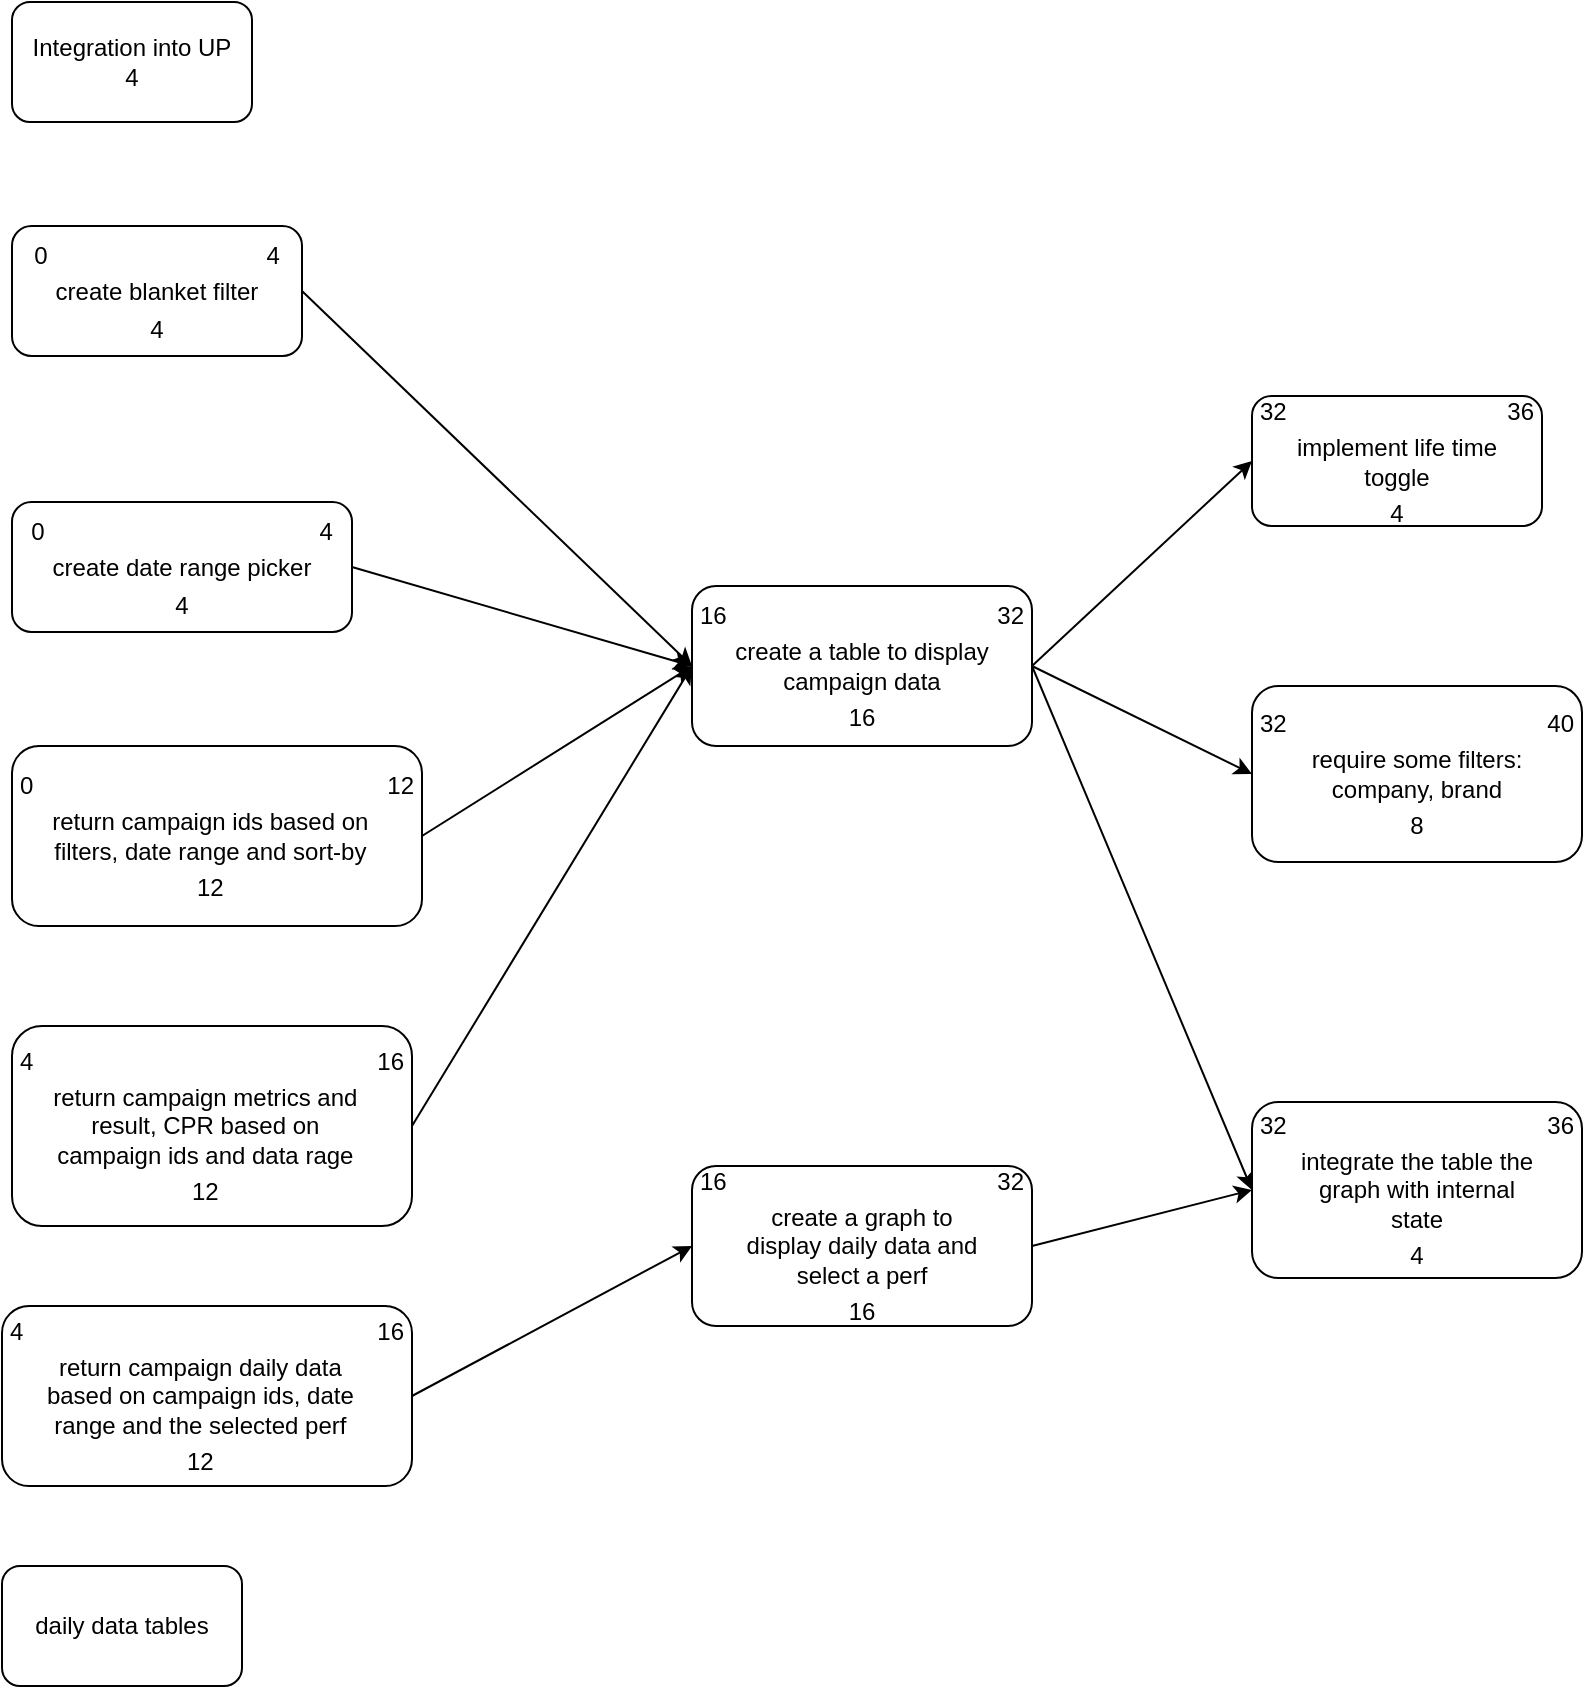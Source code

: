 <mxfile version="12.0.2" type="github" pages="1"><diagram id="wcPwf61IlofIj1SPeGoB" name="Page-1"><mxGraphModel dx="1356" dy="705" grid="1" gridSize="10" guides="1" tooltips="1" connect="1" arrows="1" fold="1" page="1" pageScale="1" pageWidth="850" pageHeight="1100" math="0" shadow="0"><root><mxCell id="0"/><mxCell id="1" parent="0"/><mxCell id="z0LClyLE_hd_wA6Aee72-8" style="rounded=0;orthogonalLoop=1;jettySize=auto;html=1;entryX=0;entryY=0.5;entryDx=0;entryDy=0;exitX=1;exitY=0.5;exitDx=0;exitDy=0;" edge="1" parent="1" source="z0LClyLE_hd_wA6Aee72-24" target="z0LClyLE_hd_wA6Aee72-6"><mxGeometry relative="1" as="geometry"><mxPoint x="140" y="160" as="sourcePoint"/></mxGeometry></mxCell><mxCell id="z0LClyLE_hd_wA6Aee72-9" style="edgeStyle=none;rounded=0;orthogonalLoop=1;jettySize=auto;html=1;entryX=0;entryY=0.5;entryDx=0;entryDy=0;exitX=1;exitY=0.5;exitDx=0;exitDy=0;" edge="1" parent="1" source="z0LClyLE_hd_wA6Aee72-23" target="z0LClyLE_hd_wA6Aee72-6"><mxGeometry relative="1" as="geometry"><mxPoint x="290" y="340" as="targetPoint"/><mxPoint x="170" y="296.981" as="sourcePoint"/></mxGeometry></mxCell><mxCell id="z0LClyLE_hd_wA6Aee72-10" style="edgeStyle=none;rounded=0;orthogonalLoop=1;jettySize=auto;html=1;entryX=0;entryY=0.5;entryDx=0;entryDy=0;exitX=1;exitY=0.5;exitDx=0;exitDy=0;" edge="1" parent="1" source="z0LClyLE_hd_wA6Aee72-21" target="z0LClyLE_hd_wA6Aee72-6"><mxGeometry relative="1" as="geometry"><mxPoint x="190" y="425" as="sourcePoint"/></mxGeometry></mxCell><mxCell id="z0LClyLE_hd_wA6Aee72-11" style="edgeStyle=none;rounded=0;orthogonalLoop=1;jettySize=auto;html=1;entryX=0;entryY=0.5;entryDx=0;entryDy=0;exitX=1;exitY=0.5;exitDx=0;exitDy=0;" edge="1" parent="1" source="z0LClyLE_hd_wA6Aee72-4" target="z0LClyLE_hd_wA6Aee72-6"><mxGeometry relative="1" as="geometry"><mxPoint x="290" y="340" as="targetPoint"/></mxGeometry></mxCell><mxCell id="z0LClyLE_hd_wA6Aee72-4" value="&lt;div&gt;&lt;table&gt;&lt;tbody&gt;&lt;tr&gt;&lt;td&gt;4&lt;/td&gt;&lt;td&gt;&lt;br&gt;&lt;/td&gt;&lt;td&gt;16&lt;/td&gt;&lt;/tr&gt;&lt;tr&gt;&lt;td&gt;&lt;br&gt;&lt;/td&gt;&lt;td&gt;return campaign metrics and result, CPR based on campaign ids and data rage&lt;br&gt;&lt;/td&gt;&lt;td&gt;&lt;br&gt;&lt;/td&gt;&lt;/tr&gt;&lt;tr&gt;&lt;td&gt;&lt;br&gt;&lt;/td&gt;&lt;td&gt;12&lt;/td&gt;&lt;td&gt;&lt;br&gt;&lt;/td&gt;&lt;/tr&gt;&lt;/tbody&gt;&lt;/table&gt;&lt;/div&gt;" style="rounded=1;whiteSpace=wrap;html=1;align=center;" vertex="1" parent="1"><mxGeometry x="20" y="530" width="200" height="100" as="geometry"/></mxCell><mxCell id="z0LClyLE_hd_wA6Aee72-13" style="edgeStyle=none;rounded=0;orthogonalLoop=1;jettySize=auto;html=1;entryX=0;entryY=0.5;entryDx=0;entryDy=0;exitX=1;exitY=0.5;exitDx=0;exitDy=0;" edge="1" parent="1" source="z0LClyLE_hd_wA6Aee72-22" target="z0LClyLE_hd_wA6Aee72-26"><mxGeometry relative="1" as="geometry"><mxPoint x="200" y="715" as="sourcePoint"/><mxPoint x="370" y="715" as="targetPoint"/></mxGeometry></mxCell><mxCell id="z0LClyLE_hd_wA6Aee72-15" style="edgeStyle=none;rounded=0;orthogonalLoop=1;jettySize=auto;html=1;entryX=0;entryY=0.5;entryDx=0;entryDy=0;exitX=1;exitY=0.5;exitDx=0;exitDy=0;" edge="1" parent="1" source="z0LClyLE_hd_wA6Aee72-6" target="z0LClyLE_hd_wA6Aee72-27"><mxGeometry relative="1" as="geometry"><mxPoint x="670" y="270" as="targetPoint"/></mxGeometry></mxCell><mxCell id="z0LClyLE_hd_wA6Aee72-18" style="edgeStyle=none;rounded=0;orthogonalLoop=1;jettySize=auto;html=1;entryX=0;entryY=0.5;entryDx=0;entryDy=0;exitX=1;exitY=0.5;exitDx=0;exitDy=0;" edge="1" parent="1" source="z0LClyLE_hd_wA6Aee72-6" target="z0LClyLE_hd_wA6Aee72-29"><mxGeometry relative="1" as="geometry"><mxPoint x="670" y="590" as="targetPoint"/></mxGeometry></mxCell><mxCell id="z0LClyLE_hd_wA6Aee72-20" style="edgeStyle=none;rounded=0;orthogonalLoop=1;jettySize=auto;html=1;entryX=0;entryY=0.5;entryDx=0;entryDy=0;exitX=1;exitY=0.5;exitDx=0;exitDy=0;" edge="1" parent="1" source="z0LClyLE_hd_wA6Aee72-6" target="z0LClyLE_hd_wA6Aee72-28"><mxGeometry relative="1" as="geometry"><mxPoint x="670" y="425" as="targetPoint"/></mxGeometry></mxCell><mxCell id="z0LClyLE_hd_wA6Aee72-6" value="&lt;table&gt;&lt;tbody&gt;&lt;tr&gt;&lt;td&gt;16&lt;/td&gt;&lt;td&gt;&lt;br&gt;&lt;/td&gt;&lt;td&gt;32&lt;/td&gt;&lt;/tr&gt;&lt;tr&gt;&lt;td&gt;&lt;br&gt;&lt;/td&gt;&lt;td&gt;create a table to display campaign data&lt;br&gt;&lt;/td&gt;&lt;td&gt;&lt;br&gt;&lt;/td&gt;&lt;/tr&gt;&lt;tr&gt;&lt;td&gt;&lt;br&gt;&lt;/td&gt;&lt;td&gt;16&lt;/td&gt;&lt;td&gt;&lt;br&gt;&lt;/td&gt;&lt;/tr&gt;&lt;/tbody&gt;&lt;/table&gt;" style="rounded=1;whiteSpace=wrap;html=1;" vertex="1" parent="1"><mxGeometry x="360" y="310" width="170" height="80" as="geometry"/></mxCell><mxCell id="z0LClyLE_hd_wA6Aee72-17" style="edgeStyle=none;rounded=0;orthogonalLoop=1;jettySize=auto;html=1;entryX=0;entryY=0.5;entryDx=0;entryDy=0;exitX=1;exitY=0.5;exitDx=0;exitDy=0;" edge="1" parent="1" source="z0LClyLE_hd_wA6Aee72-26" target="z0LClyLE_hd_wA6Aee72-29"><mxGeometry relative="1" as="geometry"><mxPoint x="555" y="715" as="sourcePoint"/><mxPoint x="670" y="590" as="targetPoint"/></mxGeometry></mxCell><mxCell id="z0LClyLE_hd_wA6Aee72-21" value="&lt;table&gt;&lt;tbody&gt;&lt;tr&gt;&lt;td&gt;0&lt;/td&gt;&lt;td&gt;&lt;br&gt;&lt;/td&gt;&lt;td&gt;12&lt;/td&gt;&lt;/tr&gt;&lt;tr&gt;&lt;td&gt;&lt;br&gt;&lt;/td&gt;&lt;td&gt;return campaign ids based on filters, date range and sort-by&lt;br&gt;&lt;/td&gt;&lt;td&gt;&lt;br&gt;&lt;/td&gt;&lt;/tr&gt;&lt;tr&gt;&lt;td&gt;&lt;br&gt;&lt;/td&gt;&lt;td&gt;12&lt;/td&gt;&lt;td&gt;&lt;br&gt;&lt;/td&gt;&lt;/tr&gt;&lt;/tbody&gt;&lt;/table&gt;" style="rounded=1;whiteSpace=wrap;html=1;align=center;" vertex="1" parent="1"><mxGeometry x="20" y="390" width="205" height="90" as="geometry"/></mxCell><mxCell id="z0LClyLE_hd_wA6Aee72-22" value="&lt;div&gt;&lt;table&gt;&lt;tbody&gt;&lt;tr&gt;&lt;td&gt;4&lt;/td&gt;&lt;td&gt;&lt;br&gt;&lt;/td&gt;&lt;td&gt;16&lt;/td&gt;&lt;/tr&gt;&lt;tr&gt;&lt;td&gt;&lt;br&gt;&lt;/td&gt;&lt;td&gt;return campaign daily data based on campaign ids, date range and the selected perf&lt;br&gt;&lt;/td&gt;&lt;td&gt;&lt;br&gt;&lt;/td&gt;&lt;/tr&gt;&lt;tr&gt;&lt;td&gt;&lt;br&gt;&lt;/td&gt;&lt;td&gt;12&lt;/td&gt;&lt;td&gt;&lt;br&gt;&lt;/td&gt;&lt;/tr&gt;&lt;/tbody&gt;&lt;/table&gt;&lt;/div&gt;" style="rounded=1;whiteSpace=wrap;html=1;align=center;" vertex="1" parent="1"><mxGeometry x="15" y="670" width="205" height="90" as="geometry"/></mxCell><mxCell id="z0LClyLE_hd_wA6Aee72-23" value="&lt;table&gt;&lt;tbody&gt;&lt;tr&gt;&lt;td&gt;0&lt;/td&gt;&lt;td&gt;&lt;br&gt;&lt;/td&gt;&lt;td&gt;4&lt;/td&gt;&lt;/tr&gt;&lt;tr&gt;&lt;td&gt;&lt;br&gt;&lt;/td&gt;&lt;td&gt;create date range picker&lt;br&gt;&lt;/td&gt;&lt;td&gt;&lt;br&gt;&lt;/td&gt;&lt;/tr&gt;&lt;tr&gt;&lt;td&gt;&lt;br&gt;&lt;/td&gt;&lt;td&gt;4&lt;/td&gt;&lt;td&gt;&lt;br&gt;&lt;/td&gt;&lt;/tr&gt;&lt;/tbody&gt;&lt;/table&gt;" style="rounded=1;whiteSpace=wrap;html=1;align=center;" vertex="1" parent="1"><mxGeometry x="20" y="268" width="170" height="65" as="geometry"/></mxCell><mxCell id="z0LClyLE_hd_wA6Aee72-24" value="&lt;table&gt;&lt;tbody&gt;&lt;tr&gt;&lt;td&gt;0&lt;/td&gt;&lt;td&gt;&lt;br&gt;&lt;/td&gt;&lt;td&gt;4&lt;/td&gt;&lt;/tr&gt;&lt;tr&gt;&lt;td&gt;&lt;br&gt;&lt;/td&gt;&lt;td&gt;create blanket filter&lt;br&gt;&lt;/td&gt;&lt;td&gt;&lt;br&gt;&lt;/td&gt;&lt;/tr&gt;&lt;tr&gt;&lt;td&gt;&lt;br&gt;&lt;/td&gt;&lt;td&gt;4&lt;/td&gt;&lt;td&gt;&lt;br&gt;&lt;/td&gt;&lt;/tr&gt;&lt;/tbody&gt;&lt;/table&gt;" style="rounded=1;whiteSpace=wrap;html=1;align=center;" vertex="1" parent="1"><mxGeometry x="20" y="130" width="145" height="65" as="geometry"/></mxCell><mxCell id="z0LClyLE_hd_wA6Aee72-26" value="&lt;table&gt;&lt;tbody&gt;&lt;tr&gt;&lt;td&gt;16&lt;/td&gt;&lt;td&gt;&lt;br&gt;&lt;/td&gt;&lt;td&gt;32&lt;/td&gt;&lt;/tr&gt;&lt;tr&gt;&lt;td&gt;&lt;br&gt;&lt;/td&gt;&lt;td&gt;create a graph to display daily data and select a perf&lt;br&gt;&lt;/td&gt;&lt;td&gt;&lt;br&gt;&lt;/td&gt;&lt;/tr&gt;&lt;tr&gt;&lt;td&gt;&lt;br&gt;&lt;/td&gt;&lt;td&gt;16&lt;/td&gt;&lt;td&gt;&lt;br&gt;&lt;/td&gt;&lt;/tr&gt;&lt;/tbody&gt;&lt;/table&gt;" style="rounded=1;whiteSpace=wrap;html=1;" vertex="1" parent="1"><mxGeometry x="360" y="600" width="170" height="80" as="geometry"/></mxCell><mxCell id="z0LClyLE_hd_wA6Aee72-27" value="&lt;table&gt;&lt;tbody&gt;&lt;tr&gt;&lt;td&gt;32&lt;/td&gt;&lt;td&gt;&lt;br&gt;&lt;/td&gt;&lt;td&gt;36&lt;/td&gt;&lt;/tr&gt;&lt;tr&gt;&lt;td&gt;&lt;br&gt;&lt;/td&gt;&lt;td&gt;implement life time toggle&lt;br&gt;&lt;/td&gt;&lt;td&gt;&lt;br&gt;&lt;/td&gt;&lt;/tr&gt;&lt;tr&gt;&lt;td&gt;&lt;br&gt;&lt;/td&gt;&lt;td&gt;4&lt;/td&gt;&lt;td&gt;&lt;br&gt;&lt;/td&gt;&lt;/tr&gt;&lt;/tbody&gt;&lt;/table&gt;" style="rounded=1;whiteSpace=wrap;html=1;align=center;" vertex="1" parent="1"><mxGeometry x="640" y="215" width="145" height="65" as="geometry"/></mxCell><mxCell id="z0LClyLE_hd_wA6Aee72-28" value="&lt;table&gt;&lt;tbody&gt;&lt;tr&gt;&lt;td&gt;32&lt;/td&gt;&lt;td&gt;&lt;br&gt;&lt;/td&gt;&lt;td&gt;40&lt;/td&gt;&lt;/tr&gt;&lt;tr&gt;&lt;td&gt;&lt;br&gt;&lt;/td&gt;&lt;td&gt;require some filters: company, brand&lt;br&gt;&lt;/td&gt;&lt;td&gt;&lt;br&gt;&lt;/td&gt;&lt;/tr&gt;&lt;tr&gt;&lt;td&gt;&lt;br&gt;&lt;/td&gt;&lt;td&gt;8&lt;/td&gt;&lt;td&gt;&lt;br&gt;&lt;/td&gt;&lt;/tr&gt;&lt;/tbody&gt;&lt;/table&gt;" style="rounded=1;whiteSpace=wrap;html=1;align=center;" vertex="1" parent="1"><mxGeometry x="640" y="360" width="165" height="88" as="geometry"/></mxCell><mxCell id="z0LClyLE_hd_wA6Aee72-29" value="&lt;table&gt;&lt;tbody&gt;&lt;tr&gt;&lt;td&gt;32&lt;/td&gt;&lt;td&gt;&lt;br&gt;&lt;/td&gt;&lt;td&gt;36&lt;/td&gt;&lt;/tr&gt;&lt;tr&gt;&lt;td&gt;&lt;br&gt;&lt;/td&gt;&lt;td&gt;integrate the table the graph with internal state&lt;br&gt;&lt;/td&gt;&lt;td&gt;&lt;br&gt;&lt;/td&gt;&lt;/tr&gt;&lt;tr&gt;&lt;td&gt;&lt;br&gt;&lt;/td&gt;&lt;td&gt;4&lt;/td&gt;&lt;td&gt;&lt;br&gt;&lt;/td&gt;&lt;/tr&gt;&lt;/tbody&gt;&lt;/table&gt;" style="rounded=1;whiteSpace=wrap;html=1;align=center;" vertex="1" parent="1"><mxGeometry x="640" y="568" width="165" height="88" as="geometry"/></mxCell><mxCell id="z0LClyLE_hd_wA6Aee72-30" value="daily data tables" style="rounded=1;whiteSpace=wrap;html=1;" vertex="1" parent="1"><mxGeometry x="15" y="800" width="120" height="60" as="geometry"/></mxCell><mxCell id="z0LClyLE_hd_wA6Aee72-31" value="Integration into UP&lt;br&gt;4" style="rounded=1;whiteSpace=wrap;html=1;" vertex="1" parent="1"><mxGeometry x="20" y="18" width="120" height="60" as="geometry"/></mxCell></root></mxGraphModel></diagram></mxfile>